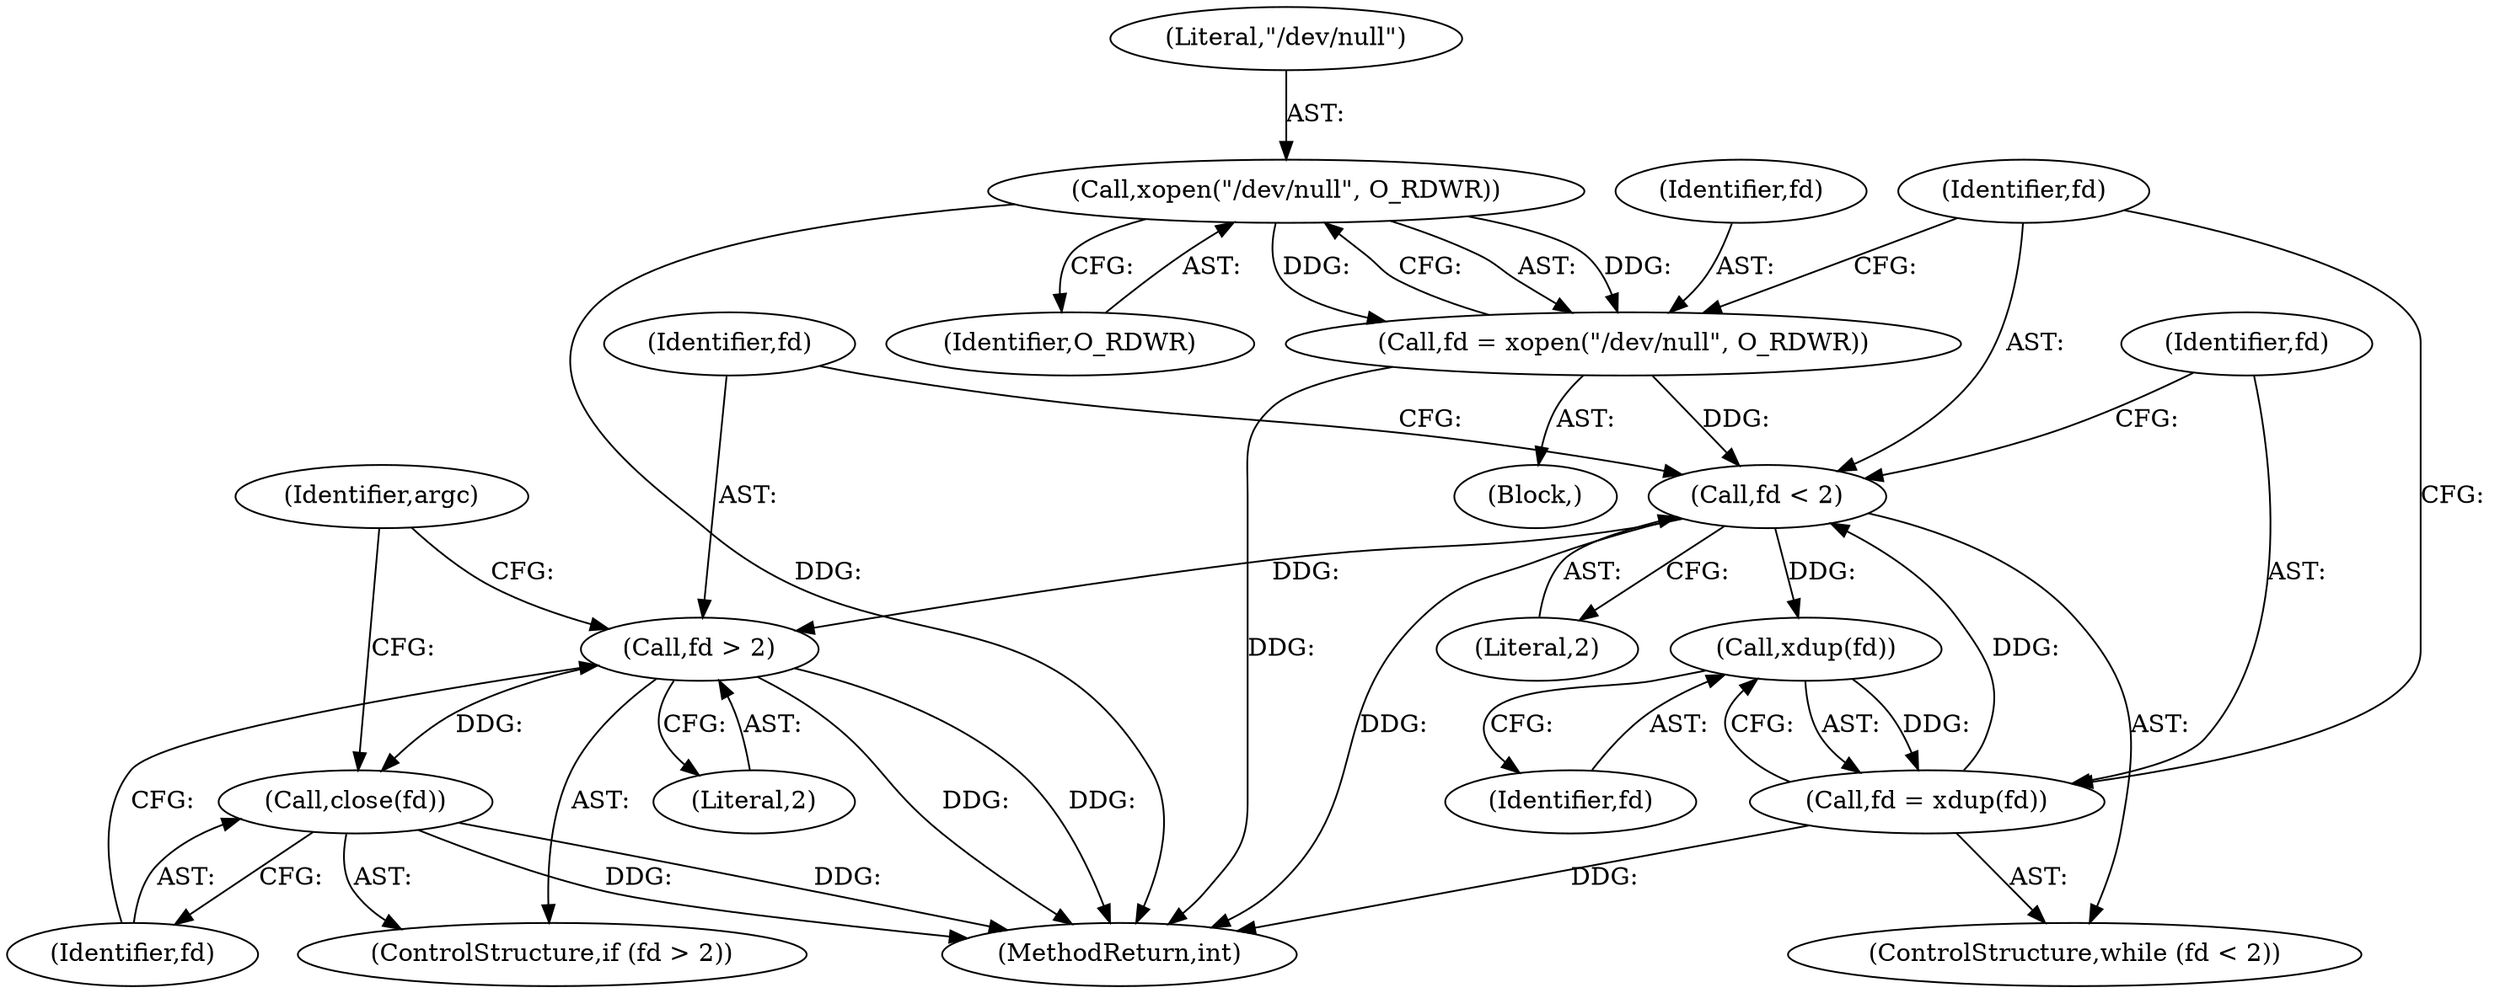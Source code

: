 digraph "0_abrt_80408e9e24a1c10f85fd969e1853e0f192157f92_0@API" {
"1000149" [label="(Call,xopen(\"/dev/null\", O_RDWR))"];
"1000147" [label="(Call,fd = xopen(\"/dev/null\", O_RDWR))"];
"1000153" [label="(Call,fd < 2)"];
"1000158" [label="(Call,xdup(fd))"];
"1000156" [label="(Call,fd = xdup(fd))"];
"1000161" [label="(Call,fd > 2)"];
"1000164" [label="(Call,close(fd))"];
"1000154" [label="(Identifier,fd)"];
"1000148" [label="(Identifier,fd)"];
"1000159" [label="(Identifier,fd)"];
"1000155" [label="(Literal,2)"];
"1000147" [label="(Call,fd = xopen(\"/dev/null\", O_RDWR))"];
"1000145" [label="(Block,)"];
"1000151" [label="(Identifier,O_RDWR)"];
"1000152" [label="(ControlStructure,while (fd < 2))"];
"1000168" [label="(Identifier,argc)"];
"1001180" [label="(MethodReturn,int)"];
"1000153" [label="(Call,fd < 2)"];
"1000156" [label="(Call,fd = xdup(fd))"];
"1000149" [label="(Call,xopen(\"/dev/null\", O_RDWR))"];
"1000163" [label="(Literal,2)"];
"1000164" [label="(Call,close(fd))"];
"1000160" [label="(ControlStructure,if (fd > 2))"];
"1000158" [label="(Call,xdup(fd))"];
"1000165" [label="(Identifier,fd)"];
"1000162" [label="(Identifier,fd)"];
"1000150" [label="(Literal,\"/dev/null\")"];
"1000157" [label="(Identifier,fd)"];
"1000161" [label="(Call,fd > 2)"];
"1000149" -> "1000147"  [label="AST: "];
"1000149" -> "1000151"  [label="CFG: "];
"1000150" -> "1000149"  [label="AST: "];
"1000151" -> "1000149"  [label="AST: "];
"1000147" -> "1000149"  [label="CFG: "];
"1000149" -> "1001180"  [label="DDG: "];
"1000149" -> "1000147"  [label="DDG: "];
"1000149" -> "1000147"  [label="DDG: "];
"1000147" -> "1000145"  [label="AST: "];
"1000148" -> "1000147"  [label="AST: "];
"1000154" -> "1000147"  [label="CFG: "];
"1000147" -> "1001180"  [label="DDG: "];
"1000147" -> "1000153"  [label="DDG: "];
"1000153" -> "1000152"  [label="AST: "];
"1000153" -> "1000155"  [label="CFG: "];
"1000154" -> "1000153"  [label="AST: "];
"1000155" -> "1000153"  [label="AST: "];
"1000157" -> "1000153"  [label="CFG: "];
"1000162" -> "1000153"  [label="CFG: "];
"1000153" -> "1001180"  [label="DDG: "];
"1000156" -> "1000153"  [label="DDG: "];
"1000153" -> "1000158"  [label="DDG: "];
"1000153" -> "1000161"  [label="DDG: "];
"1000158" -> "1000156"  [label="AST: "];
"1000158" -> "1000159"  [label="CFG: "];
"1000159" -> "1000158"  [label="AST: "];
"1000156" -> "1000158"  [label="CFG: "];
"1000158" -> "1000156"  [label="DDG: "];
"1000156" -> "1000152"  [label="AST: "];
"1000157" -> "1000156"  [label="AST: "];
"1000154" -> "1000156"  [label="CFG: "];
"1000156" -> "1001180"  [label="DDG: "];
"1000161" -> "1000160"  [label="AST: "];
"1000161" -> "1000163"  [label="CFG: "];
"1000162" -> "1000161"  [label="AST: "];
"1000163" -> "1000161"  [label="AST: "];
"1000165" -> "1000161"  [label="CFG: "];
"1000168" -> "1000161"  [label="CFG: "];
"1000161" -> "1001180"  [label="DDG: "];
"1000161" -> "1001180"  [label="DDG: "];
"1000161" -> "1000164"  [label="DDG: "];
"1000164" -> "1000160"  [label="AST: "];
"1000164" -> "1000165"  [label="CFG: "];
"1000165" -> "1000164"  [label="AST: "];
"1000168" -> "1000164"  [label="CFG: "];
"1000164" -> "1001180"  [label="DDG: "];
"1000164" -> "1001180"  [label="DDG: "];
}
